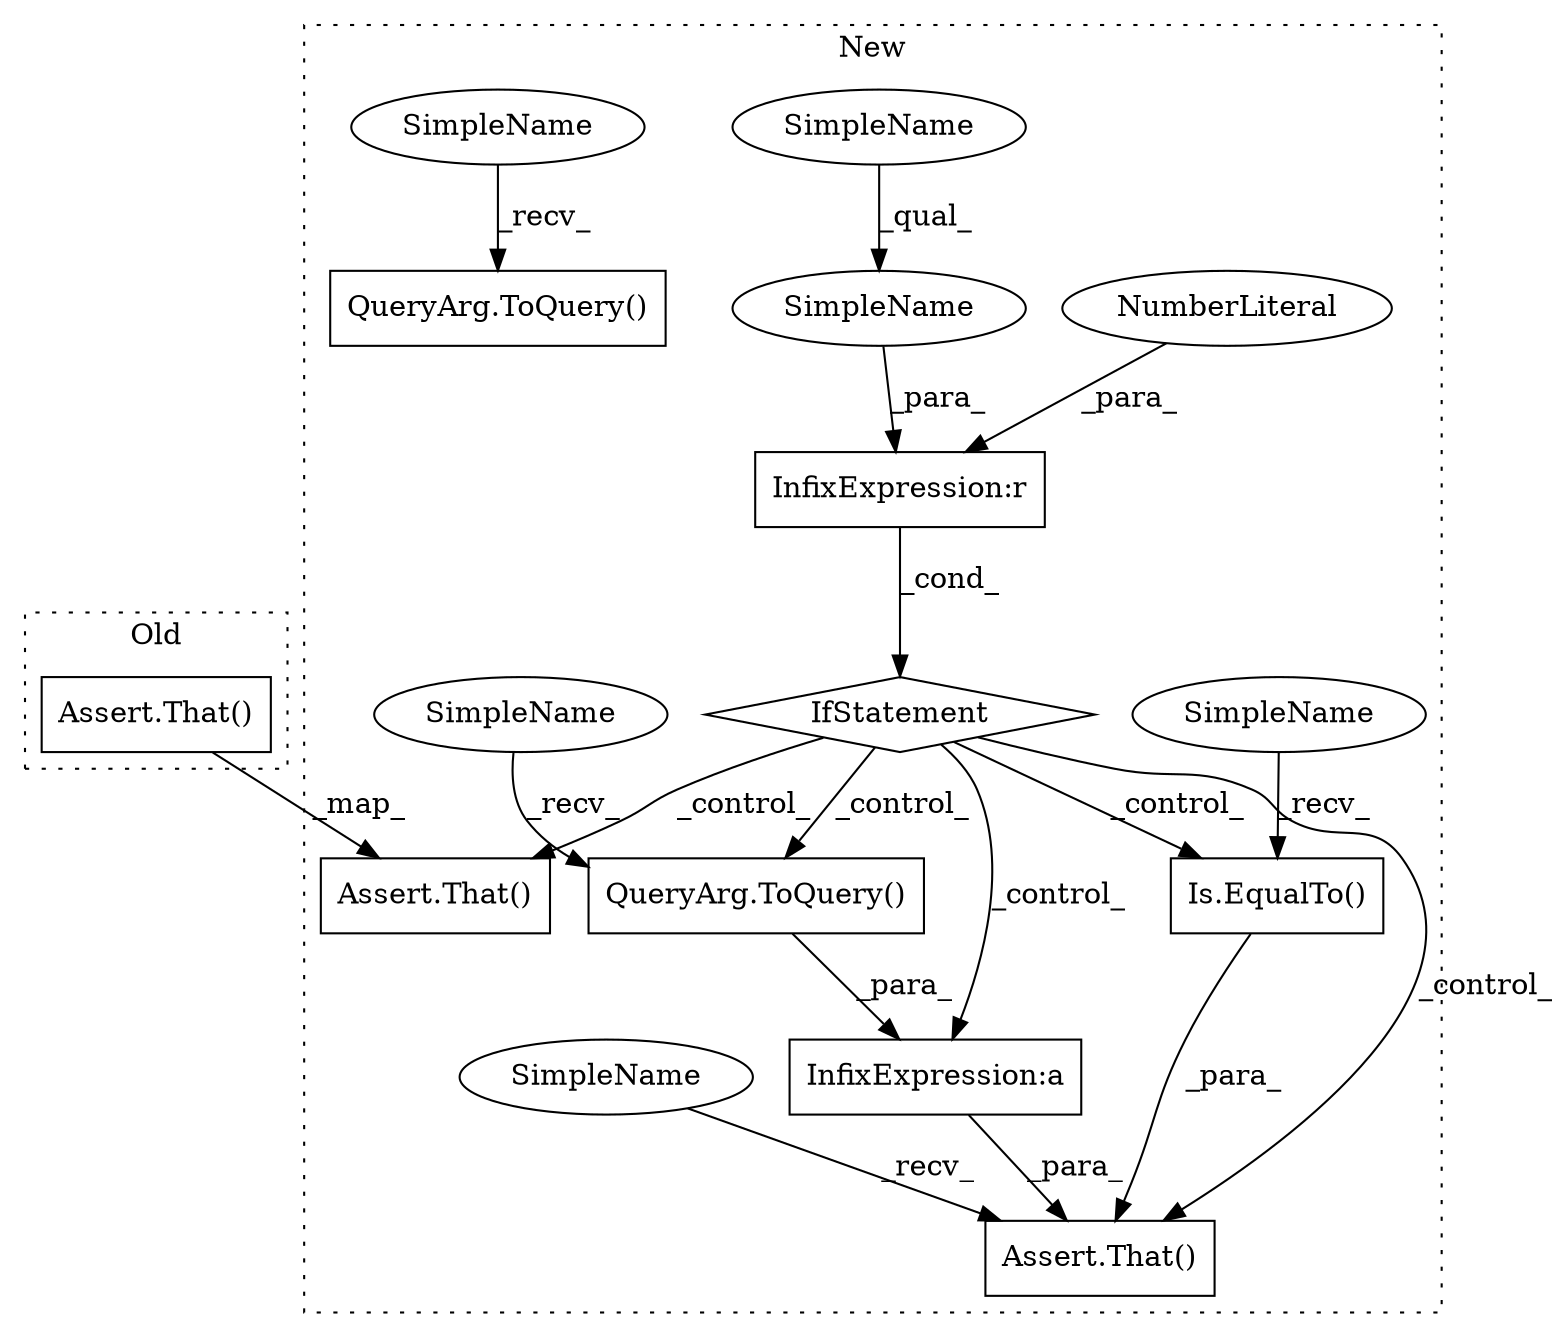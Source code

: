 digraph G {
subgraph cluster0 {
1 [label="Assert.That()" a="32" s="10724,10801" l="5,1" shape="box"];
label = "Old";
style="dotted";
}
subgraph cluster1 {
2 [label="Assert.That()" a="32" s="13921,14013" l="5,1" shape="box"];
3 [label="InfixExpression:r" a="27" s="13696" l="4" shape="box"];
4 [label="NumberLiteral" a="34" s="13700" l="1" shape="ellipse"];
5 [label="IfStatement" a="25" s="13677,13701" l="9,2" shape="diamond"];
6 [label="QueryArg.ToQuery()" a="32" s="14040" l="9" shape="box"];
7 [label="SimpleName" a="42" s="13686" l="10" shape="ellipse"];
8 [label="InfixExpression:a" a="27" s="14049" l="-13" shape="box"];
9 [label="Assert.That()" a="32" s="14031,14109" l="5,1" shape="box"];
10 [label="Is.EqualTo()" a="32" s="14099,14108" l="8,1" shape="box"];
11 [label="QueryArg.ToQuery()" a="32" s="13590" l="9" shape="box"];
12 [label="SimpleName" a="42" s="13686" l="4" shape="ellipse"];
13 [label="SimpleName" a="42" s="14036" l="3" shape="ellipse"];
14 [label="SimpleName" a="42" s="13586" l="3" shape="ellipse"];
15 [label="SimpleName" a="42" s="14096" l="2" shape="ellipse"];
16 [label="SimpleName" a="42" s="14024" l="6" shape="ellipse"];
label = "New";
style="dotted";
}
1 -> 2 [label="_map_"];
3 -> 5 [label="_cond_"];
4 -> 3 [label="_para_"];
5 -> 10 [label="_control_"];
5 -> 9 [label="_control_"];
5 -> 2 [label="_control_"];
5 -> 6 [label="_control_"];
5 -> 8 [label="_control_"];
6 -> 8 [label="_para_"];
7 -> 3 [label="_para_"];
8 -> 9 [label="_para_"];
10 -> 9 [label="_para_"];
12 -> 7 [label="_qual_"];
13 -> 6 [label="_recv_"];
14 -> 11 [label="_recv_"];
15 -> 10 [label="_recv_"];
16 -> 9 [label="_recv_"];
}